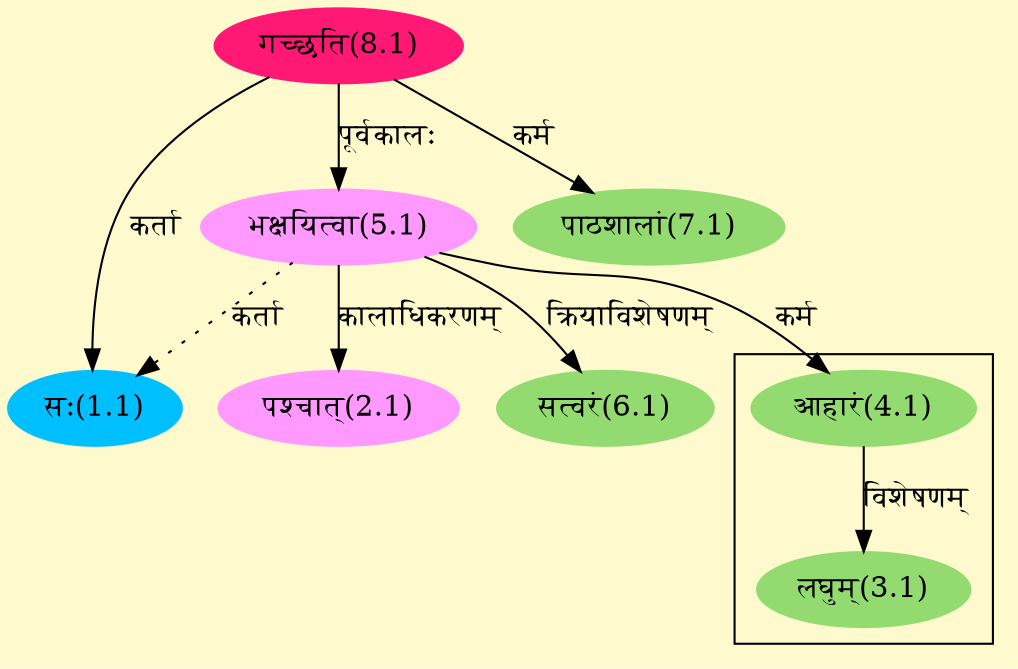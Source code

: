 digraph G{
rankdir=BT;
 compound=true;
 bgcolor="lemonchiffon1";

subgraph cluster_1{
Node3_1 [style=filled, color="#93DB70" label = "लघुम्(3.1)"]
Node4_1 [style=filled, color="#93DB70" label = "आहारं(4.1)"]

}
Node1_1 [style=filled, color="#00BFFF" label = "सः(1.1)"]
Node8_1 [style=filled, color="#FF1975" label = "गच्छति(8.1)"]
Node5_1 [style=filled, color="#FF99FF" label = "भक्षयित्वा(5.1)"]
Node2_1 [style=filled, color="#FF99FF" label = "पश्चात्(2.1)"]
Node4_1 [style=filled, color="#93DB70" label = "आहारं(4.1)"]
Node6_1 [style=filled, color="#93DB70" label = "सत्वरं(6.1)"]
Node7_1 [style=filled, color="#93DB70" label = "पाठशालां(7.1)"]
/* Start of Relations section */

Node1_1 -> Node8_1 [  label="कर्ता"  dir="back" ]
Node1_1 -> Node5_1 [ style=dotted label="कर्ता"  dir="back" ]
Node2_1 -> Node5_1 [  label="कालाधिकरणम्"  dir="back" ]
Node3_1 -> Node4_1 [  label="विशेषणम्"  dir="back" ]
Node4_1 -> Node5_1 [  label="कर्म"  dir="back" ]
Node5_1 -> Node8_1 [  label="पूर्वकालः"  dir="back" ]
Node6_1 -> Node5_1 [  label="क्रियाविशेषणम्"  dir="back" ]
Node7_1 -> Node8_1 [  label="कर्म"  dir="back" ]
}
